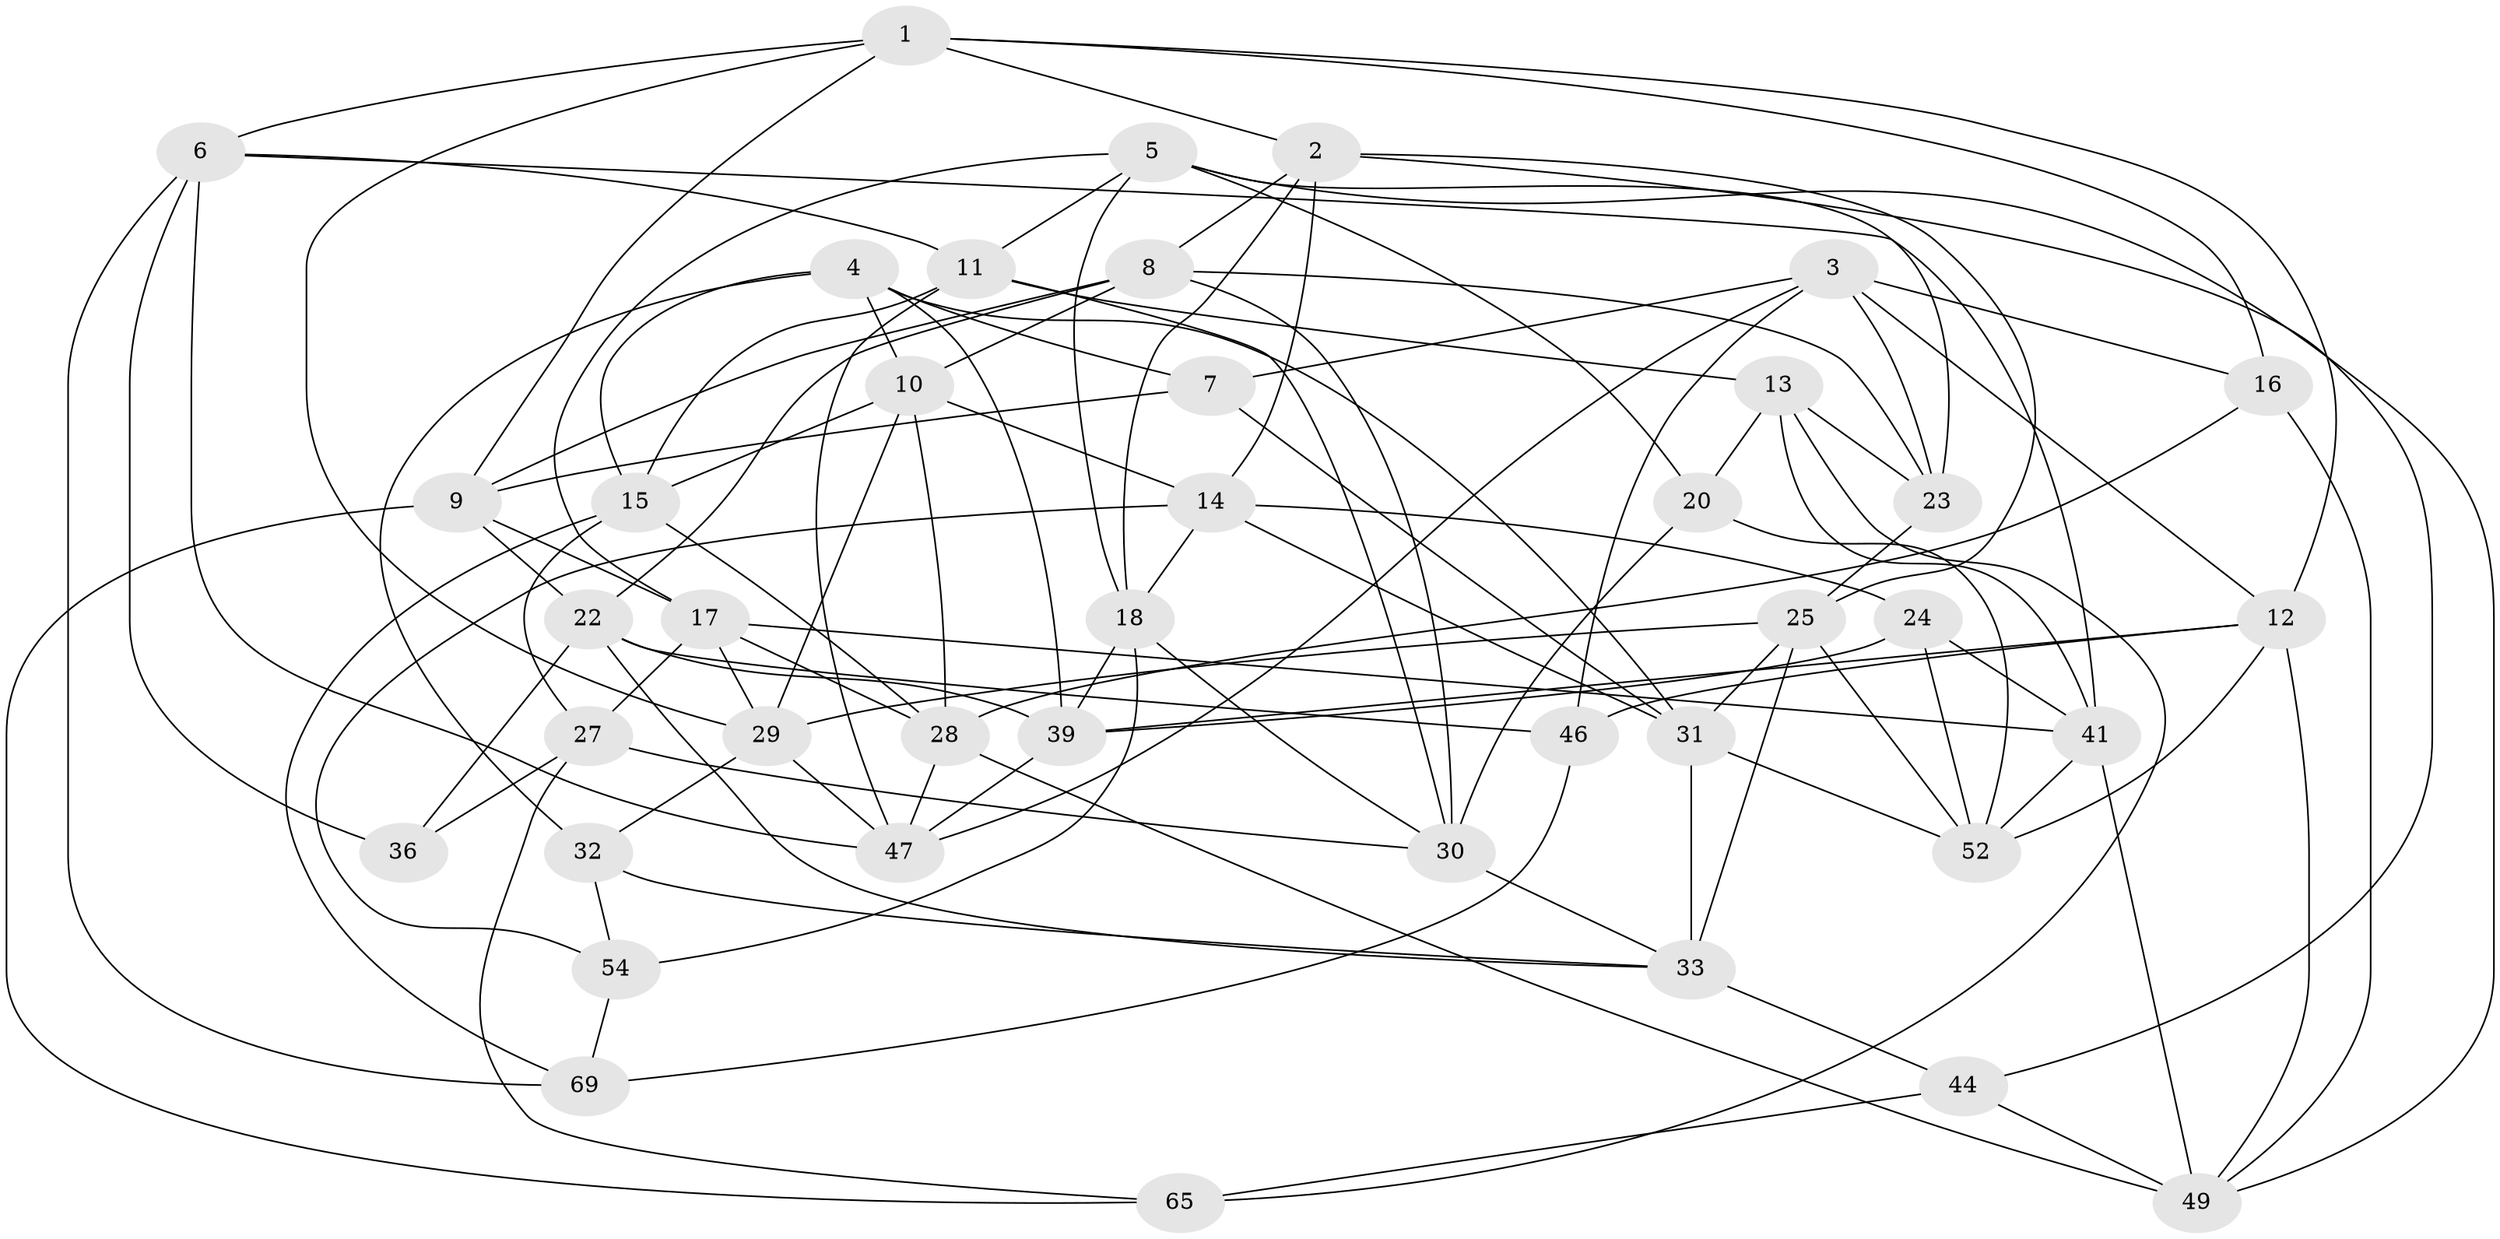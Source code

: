 // Generated by graph-tools (version 1.1) at 2025/52/02/27/25 19:52:34]
// undirected, 41 vertices, 110 edges
graph export_dot {
graph [start="1"]
  node [color=gray90,style=filled];
  1 [super="+42"];
  2 [super="+45"];
  3 [super="+19"];
  4 [super="+21"];
  5 [super="+53"];
  6 [super="+26"];
  7;
  8 [super="+57"];
  9 [super="+48"];
  10 [super="+34"];
  11 [super="+55"];
  12 [super="+61"];
  13 [super="+68"];
  14 [super="+56"];
  15 [super="+40"];
  16;
  17 [super="+37"];
  18 [super="+38"];
  20;
  22 [super="+66"];
  23 [super="+70"];
  24;
  25 [super="+43"];
  27 [super="+62"];
  28 [super="+50"];
  29 [super="+60"];
  30 [super="+71"];
  31 [super="+35"];
  32;
  33 [super="+51"];
  36;
  39 [super="+59"];
  41 [super="+63"];
  44;
  46;
  47 [super="+67"];
  49 [super="+64"];
  52 [super="+58"];
  54;
  65;
  69;
  1 -- 16;
  1 -- 2;
  1 -- 29;
  1 -- 9;
  1 -- 6;
  1 -- 12;
  2 -- 25;
  2 -- 14;
  2 -- 8;
  2 -- 18;
  2 -- 44;
  3 -- 7;
  3 -- 16;
  3 -- 12;
  3 -- 23;
  3 -- 46;
  3 -- 47;
  4 -- 31;
  4 -- 10;
  4 -- 32;
  4 -- 7;
  4 -- 39;
  4 -- 15;
  5 -- 49;
  5 -- 20;
  5 -- 23;
  5 -- 17;
  5 -- 11;
  5 -- 18;
  6 -- 11;
  6 -- 69;
  6 -- 47;
  6 -- 36;
  6 -- 41;
  7 -- 31;
  7 -- 9;
  8 -- 23;
  8 -- 30;
  8 -- 9;
  8 -- 22;
  8 -- 10;
  9 -- 22;
  9 -- 65;
  9 -- 17;
  10 -- 29;
  10 -- 15;
  10 -- 28;
  10 -- 14;
  11 -- 47;
  11 -- 13;
  11 -- 30;
  11 -- 15;
  12 -- 52;
  12 -- 39;
  12 -- 46;
  12 -- 49;
  13 -- 20;
  13 -- 65;
  13 -- 23 [weight=2];
  13 -- 41;
  14 -- 18;
  14 -- 24;
  14 -- 54;
  14 -- 31;
  15 -- 69;
  15 -- 27;
  15 -- 28;
  16 -- 28;
  16 -- 49;
  17 -- 41;
  17 -- 28;
  17 -- 27;
  17 -- 29;
  18 -- 54;
  18 -- 39;
  18 -- 30;
  20 -- 52;
  20 -- 30;
  22 -- 33;
  22 -- 36;
  22 -- 46;
  22 -- 39;
  23 -- 25;
  24 -- 39;
  24 -- 41;
  24 -- 52;
  25 -- 29;
  25 -- 33;
  25 -- 31;
  25 -- 52;
  27 -- 36 [weight=2];
  27 -- 65;
  27 -- 30;
  28 -- 47;
  28 -- 49;
  29 -- 32;
  29 -- 47;
  30 -- 33;
  31 -- 33;
  31 -- 52;
  32 -- 54;
  32 -- 33;
  33 -- 44;
  39 -- 47;
  41 -- 52;
  41 -- 49;
  44 -- 65;
  44 -- 49;
  46 -- 69;
  54 -- 69;
}
